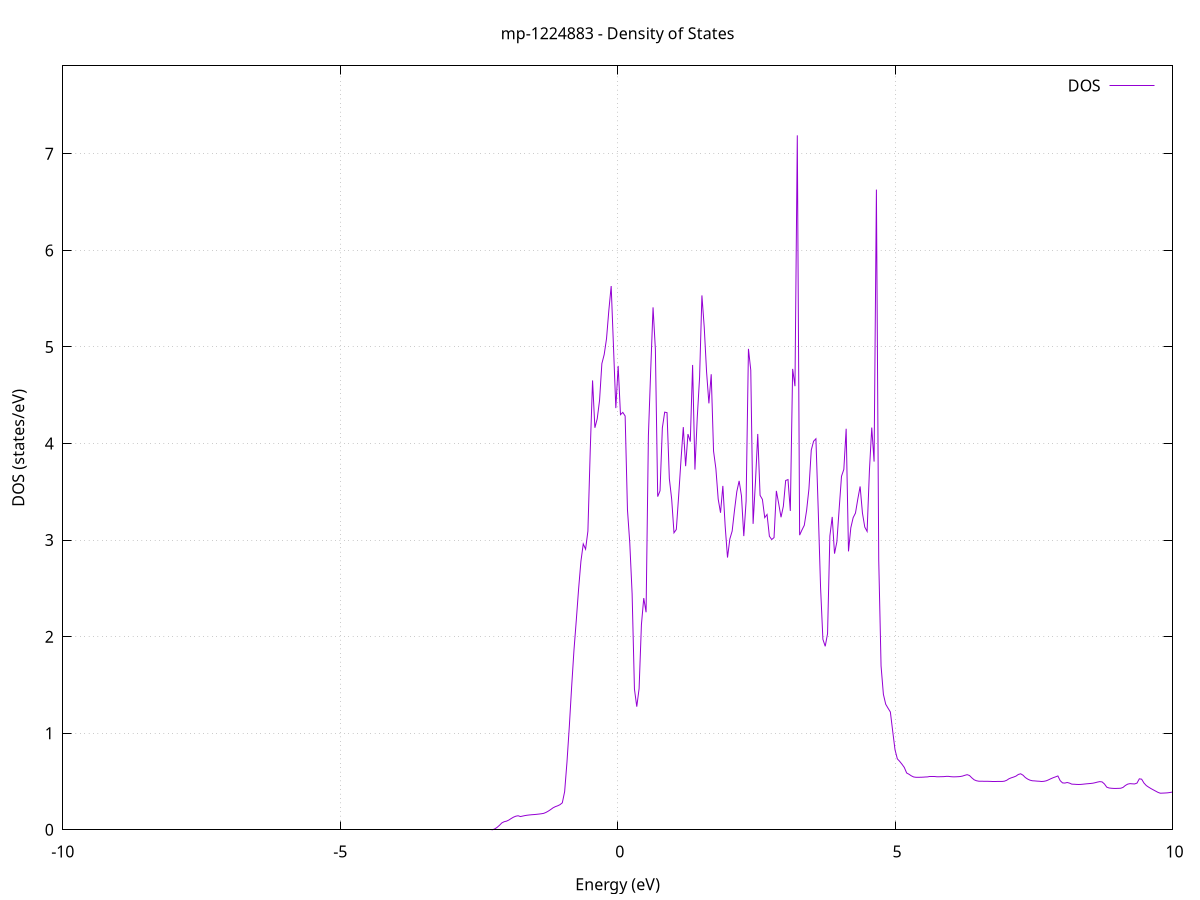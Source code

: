 set title 'mp-1224883 - Density of States'
set xlabel 'Energy (eV)'
set ylabel 'DOS (states/eV)'
set grid
set xrange [-10:10]
set yrange [0:7.911]
set xzeroaxis lt -1
set terminal png size 800,600
set output 'mp-1224883_dos_gnuplot.png'
plot '-' using 1:2 with lines title 'DOS'
-52.238200 0.000000
-52.196300 0.000000
-52.154400 0.000000
-52.112400 0.000000
-52.070500 0.000000
-52.028600 0.000000
-51.986600 0.000000
-51.944700 0.000000
-51.902800 0.000000
-51.860800 0.000000
-51.818900 0.000000
-51.777000 0.000000
-51.735000 0.000000
-51.693100 0.000000
-51.651200 0.000000
-51.609200 0.000000
-51.567300 0.000000
-51.525400 0.000000
-51.483500 0.000000
-51.441500 0.000000
-51.399600 0.000000
-51.357700 0.000000
-51.315700 0.000000
-51.273800 0.000000
-51.231900 0.000000
-51.189900 0.000000
-51.148000 0.000000
-51.106100 0.000000
-51.064100 0.000000
-51.022200 0.000000
-50.980300 0.000000
-50.938300 0.000000
-50.896400 0.000000
-50.854500 0.000000
-50.812500 0.000000
-50.770600 0.000000
-50.728700 0.000000
-50.686700 0.000000
-50.644800 0.000000
-50.602900 0.000000
-50.560900 0.000000
-50.519000 0.000000
-50.477100 0.000000
-50.435100 0.000000
-50.393200 0.000000
-50.351300 0.000000
-50.309400 0.000000
-50.267400 0.000000
-50.225500 0.000000
-50.183600 0.000000
-50.141600 0.000000
-50.099700 0.000000
-50.057800 0.000000
-50.015800 0.000000
-49.973900 0.000000
-49.932000 0.000000
-49.890000 0.000000
-49.848100 0.000000
-49.806200 0.000000
-49.764200 0.000000
-49.722300 0.000000
-49.680400 0.000000
-49.638400 0.000000
-49.596500 0.000000
-49.554600 0.000000
-49.512600 0.000000
-49.470700 0.000000
-49.428800 0.000000
-49.386800 0.000000
-49.344900 0.000000
-49.303000 0.000000
-49.261100 0.000000
-49.219100 0.000000
-49.177200 0.000000
-49.135300 0.000000
-49.093300 0.000000
-49.051400 0.000000
-49.009500 0.000000
-48.967500 0.000000
-48.925600 0.000000
-48.883700 0.000000
-48.841700 0.000000
-48.799800 0.000000
-48.757900 0.000000
-48.715900 0.000000
-48.674000 0.000000
-48.632100 0.000000
-48.590100 0.000000
-48.548200 0.000000
-48.506300 0.000000
-48.464300 0.000000
-48.422400 31.887800
-48.380500 0.000000
-48.338500 20.075100
-48.296600 12.508900
-48.254700 20.299600
-48.212700 0.000000
-48.170800 0.000000
-48.128900 0.000000
-48.087000 0.000000
-48.045000 0.000000
-48.003100 0.000000
-47.961200 0.000000
-47.919200 0.000000
-47.877300 0.000000
-47.835400 0.000000
-47.793400 0.000000
-47.751500 0.000000
-47.709600 0.000000
-47.667600 0.000000
-47.625700 0.000000
-47.583800 0.000000
-47.541800 0.000000
-47.499900 0.000000
-47.458000 0.000000
-47.416000 0.000000
-47.374100 0.000000
-47.332200 0.000000
-47.290200 0.000000
-47.248300 0.000000
-47.206400 0.000000
-47.164400 0.000000
-47.122500 0.000000
-47.080600 0.000000
-47.038600 0.000000
-46.996700 0.000000
-46.954800 0.000000
-46.912900 0.000000
-46.870900 0.000000
-46.829000 0.000000
-46.787100 0.000000
-46.745100 0.000000
-46.703200 0.000000
-46.661300 0.000000
-46.619300 0.000000
-46.577400 0.000000
-46.535500 0.000000
-46.493500 0.000000
-46.451600 0.000000
-46.409700 0.000000
-46.367700 0.000000
-46.325800 0.000000
-46.283900 0.000000
-46.241900 0.000000
-46.200000 0.000000
-46.158100 0.000000
-46.116100 0.000000
-46.074200 0.000000
-46.032300 0.000000
-45.990300 0.000000
-45.948400 0.000000
-45.906500 0.000000
-45.864600 0.000000
-45.822600 0.000000
-45.780700 0.000000
-45.738800 0.000000
-45.696800 0.000000
-45.654900 0.000000
-45.613000 0.000000
-45.571000 0.000000
-45.529100 0.000000
-45.487200 0.000000
-45.445200 0.000000
-45.403300 0.000000
-45.361400 0.000000
-45.319400 0.000000
-45.277500 0.000000
-45.235600 0.000000
-45.193600 0.000000
-45.151700 0.000000
-45.109800 0.000000
-45.067800 0.000000
-45.025900 0.000000
-44.984000 0.000000
-44.942000 0.000000
-44.900100 0.000000
-44.858200 0.000000
-44.816200 0.000000
-44.774300 0.000000
-44.732400 0.000000
-44.690500 0.000000
-44.648500 0.000000
-44.606600 0.000000
-44.564700 0.000000
-44.522700 0.000000
-44.480800 0.000000
-44.438900 0.000000
-44.396900 0.000000
-44.355000 0.000000
-44.313100 0.000000
-44.271100 0.000000
-44.229200 0.000000
-44.187300 0.000000
-44.145300 0.000000
-44.103400 0.000000
-44.061500 0.000000
-44.019500 0.000000
-43.977600 0.000000
-43.935700 0.000000
-43.893700 0.000000
-43.851800 0.000000
-43.809900 0.000000
-43.767900 0.000000
-43.726000 0.000000
-43.684100 0.000000
-43.642100 0.000000
-43.600200 0.000000
-43.558300 0.000000
-43.516400 0.000000
-43.474400 0.000000
-43.432500 0.000000
-43.390600 0.000000
-43.348600 0.000000
-43.306700 0.000000
-43.264800 0.000000
-43.222800 0.000000
-43.180900 0.000000
-43.139000 0.000000
-43.097000 0.000000
-43.055100 0.000000
-43.013200 0.000000
-42.971200 0.000000
-42.929300 0.000000
-42.887400 0.000000
-42.845400 0.000000
-42.803500 0.000000
-42.761600 0.000000
-42.719600 0.000000
-42.677700 0.000000
-42.635800 0.000000
-42.593800 0.000000
-42.551900 0.000000
-42.510000 0.000000
-42.468100 0.000000
-42.426100 0.000000
-42.384200 0.000000
-42.342300 0.000000
-42.300300 0.000000
-42.258400 0.000000
-42.216500 0.000000
-42.174500 0.000000
-42.132600 0.000000
-42.090700 0.000000
-42.048700 0.000000
-42.006800 0.000000
-41.964900 0.000000
-41.922900 0.000000
-41.881000 0.000000
-41.839100 0.000000
-41.797100 0.000000
-41.755200 0.000000
-41.713300 0.000000
-41.671300 0.000000
-41.629400 0.000000
-41.587500 0.000000
-41.545500 0.000000
-41.503600 0.000000
-41.461700 0.000000
-41.419700 0.000000
-41.377800 0.000000
-41.335900 0.000000
-41.294000 0.000000
-41.252000 0.000000
-41.210100 0.000000
-41.168200 0.000000
-41.126200 0.000000
-41.084300 0.000000
-41.042400 0.000000
-41.000400 0.000000
-40.958500 0.000000
-40.916600 0.000000
-40.874600 0.000000
-40.832700 0.000000
-40.790800 0.000000
-40.748800 0.000000
-40.706900 0.000000
-40.665000 0.000000
-40.623000 0.000000
-40.581100 0.000000
-40.539200 0.000000
-40.497200 0.000000
-40.455300 0.000000
-40.413400 0.000000
-40.371400 0.000000
-40.329500 0.000000
-40.287600 0.000000
-40.245600 0.000000
-40.203700 0.000000
-40.161800 0.000000
-40.119900 0.000000
-40.077900 0.000000
-40.036000 0.000000
-39.994100 0.000000
-39.952100 0.000000
-39.910200 0.000000
-39.868300 0.000000
-39.826300 0.000000
-39.784400 0.000000
-39.742500 0.000000
-39.700500 0.000000
-39.658600 0.000000
-39.616700 0.000000
-39.574700 0.000000
-39.532800 0.000000
-39.490900 0.000000
-39.448900 0.000000
-39.407000 0.000000
-39.365100 0.000000
-39.323100 0.000000
-39.281200 0.000000
-39.239300 0.000000
-39.197300 0.000000
-39.155400 0.000000
-39.113500 0.000000
-39.071600 0.000000
-39.029600 0.000000
-38.987700 0.000000
-38.945800 0.000000
-38.903800 0.000000
-38.861900 0.000000
-38.820000 0.000000
-38.778000 0.000000
-38.736100 0.000000
-38.694200 0.000000
-38.652200 0.000000
-38.610300 0.000000
-38.568400 0.000000
-38.526400 0.000000
-38.484500 0.000000
-38.442600 0.000000
-38.400600 0.000000
-38.358700 0.000000
-38.316800 0.000000
-38.274800 0.000000
-38.232900 0.000000
-38.191000 0.000000
-38.149000 0.000000
-38.107100 0.000000
-38.065200 0.000000
-38.023200 0.000000
-37.981300 0.000000
-37.939400 0.000000
-37.897500 0.000000
-37.855500 0.000000
-37.813600 0.000000
-37.771700 0.000000
-37.729700 0.000000
-37.687800 0.000000
-37.645900 0.000000
-37.603900 0.000000
-37.562000 0.000000
-37.520100 0.000000
-37.478100 0.000000
-37.436200 0.000000
-37.394300 0.000000
-37.352300 0.000000
-37.310400 0.000000
-37.268500 0.000000
-37.226500 0.000000
-37.184600 0.000000
-37.142700 0.000000
-37.100700 0.000000
-37.058800 0.000000
-37.016900 0.000000
-36.974900 0.000000
-36.933000 0.000000
-36.891100 0.000000
-36.849100 0.000000
-36.807200 0.000000
-36.765300 0.000000
-36.723400 0.000000
-36.681400 0.000000
-36.639500 0.000000
-36.597600 0.000000
-36.555600 0.000000
-36.513700 0.000000
-36.471800 0.000000
-36.429800 0.000000
-36.387900 0.000000
-36.346000 0.000000
-36.304000 0.000000
-36.262100 0.000000
-36.220200 0.000000
-36.178200 0.000000
-36.136300 0.000000
-36.094400 0.000000
-36.052400 0.000000
-36.010500 0.000000
-35.968600 0.000000
-35.926600 0.000000
-35.884700 0.000000
-35.842800 0.000000
-35.800800 0.000000
-35.758900 0.000000
-35.717000 0.000000
-35.675100 0.000000
-35.633100 0.000000
-35.591200 0.000000
-35.549300 0.000000
-35.507300 0.000000
-35.465400 0.000000
-35.423500 0.000000
-35.381500 0.000000
-35.339600 0.000000
-35.297700 0.000000
-35.255700 0.000000
-35.213800 0.000000
-35.171900 0.000000
-35.129900 0.000000
-35.088000 0.000000
-35.046100 0.000000
-35.004100 0.000000
-34.962200 0.000000
-34.920300 0.000000
-34.878300 0.000000
-34.836400 0.000000
-34.794500 0.000000
-34.752500 0.000000
-34.710600 0.000000
-34.668700 0.000000
-34.626700 0.000000
-34.584800 0.000000
-34.542900 0.000000
-34.501000 0.000000
-34.459000 0.000000
-34.417100 0.000000
-34.375200 0.000000
-34.333200 0.000000
-34.291300 0.000000
-34.249400 0.000000
-34.207400 0.000000
-34.165500 0.000000
-34.123600 0.000000
-34.081600 0.000000
-34.039700 0.000000
-33.997800 0.000000
-33.955800 0.000000
-33.913900 0.000000
-33.872000 0.000000
-33.830000 0.000000
-33.788100 0.000000
-33.746200 0.000000
-33.704200 0.000000
-33.662300 0.000000
-33.620400 0.000000
-33.578400 0.000000
-33.536500 0.000000
-33.494600 0.000000
-33.452600 0.000000
-33.410700 0.000000
-33.368800 0.000000
-33.326900 0.000000
-33.284900 0.000000
-33.243000 0.000000
-33.201100 0.000000
-33.159100 0.000000
-33.117200 0.000000
-33.075300 0.000000
-33.033300 0.000000
-32.991400 0.000000
-32.949500 0.000000
-32.907500 0.000000
-32.865600 0.000000
-32.823700 0.000000
-32.781700 0.000000
-32.739800 0.000000
-32.697900 0.000000
-32.655900 0.000000
-32.614000 0.000000
-32.572100 0.000000
-32.530100 0.000000
-32.488200 0.000000
-32.446300 0.000000
-32.404300 0.000000
-32.362400 0.000000
-32.320500 0.000000
-32.278600 0.000000
-32.236600 0.000000
-32.194700 0.000000
-32.152800 0.000000
-32.110800 0.000000
-32.068900 0.000000
-32.027000 0.000000
-31.985000 0.000000
-31.943100 0.000000
-31.901200 0.000000
-31.859200 0.000000
-31.817300 0.000000
-31.775400 0.000000
-31.733400 0.000000
-31.691500 0.000000
-31.649600 0.000000
-31.607600 0.000000
-31.565700 0.000000
-31.523800 0.000000
-31.481800 0.000000
-31.439900 0.000000
-31.398000 0.000000
-31.356000 0.000000
-31.314100 0.000000
-31.272200 0.000000
-31.230200 0.000000
-31.188300 0.000000
-31.146400 0.000000
-31.104500 0.000000
-31.062500 0.000000
-31.020600 0.000000
-30.978700 0.000000
-30.936700 0.000000
-30.894800 0.000000
-30.852900 0.000000
-30.810900 0.000000
-30.769000 0.000000
-30.727100 0.000000
-30.685100 0.000000
-30.643200 0.000000
-30.601300 0.000000
-30.559300 0.000000
-30.517400 0.000000
-30.475500 0.000000
-30.433500 0.000000
-30.391600 0.000000
-30.349700 0.000000
-30.307700 0.000000
-30.265800 0.000000
-30.223900 0.000000
-30.181900 0.000000
-30.140000 0.000000
-30.098100 0.000000
-30.056100 0.000000
-30.014200 0.000000
-29.972300 0.000000
-29.930400 0.000000
-29.888400 0.000000
-29.846500 0.000000
-29.804600 0.000000
-29.762600 0.000000
-29.720700 0.000000
-29.678800 0.000000
-29.636800 0.000000
-29.594900 0.000000
-29.553000 0.000000
-29.511000 0.000000
-29.469100 0.000000
-29.427200 0.000000
-29.385200 0.000000
-29.343300 0.000000
-29.301400 0.000000
-29.259400 0.000000
-29.217500 0.000000
-29.175600 0.000000
-29.133600 0.000000
-29.091700 0.000000
-29.049800 0.000000
-29.007800 0.000000
-28.965900 0.000000
-28.924000 0.000000
-28.882100 0.000000
-28.840100 0.000000
-28.798200 0.000000
-28.756300 0.000000
-28.714300 0.000000
-28.672400 0.000000
-28.630500 0.000000
-28.588500 0.000000
-28.546600 0.000000
-28.504700 0.000000
-28.462700 0.000000
-28.420800 0.000000
-28.378900 0.000000
-28.336900 0.000000
-28.295000 0.000000
-28.253100 0.000000
-28.211100 0.000000
-28.169200 0.000000
-28.127300 0.000000
-28.085300 0.000000
-28.043400 0.000000
-28.001500 0.000000
-27.959500 0.000000
-27.917600 0.000000
-27.875700 0.000000
-27.833700 0.000000
-27.791800 0.000000
-27.749900 0.000000
-27.708000 0.000000
-27.666000 0.000000
-27.624100 0.000000
-27.582200 0.000000
-27.540200 0.000000
-27.498300 0.000000
-27.456400 0.000000
-27.414400 0.000000
-27.372500 0.000000
-27.330600 0.000000
-27.288600 0.000000
-27.246700 0.000000
-27.204800 0.000000
-27.162800 0.000000
-27.120900 0.000000
-27.079000 0.000000
-27.037000 0.000000
-26.995100 0.000000
-26.953200 0.000000
-26.911200 0.000000
-26.869300 0.000000
-26.827400 0.000000
-26.785400 0.000000
-26.743500 0.000000
-26.701600 0.000000
-26.659600 0.000000
-26.617700 0.000000
-26.575800 0.000000
-26.533900 0.000000
-26.491900 0.000000
-26.450000 0.000000
-26.408100 0.000000
-26.366100 0.000000
-26.324200 0.000000
-26.282300 0.000000
-26.240300 0.000000
-26.198400 0.000000
-26.156500 0.000000
-26.114500 0.000000
-26.072600 0.000000
-26.030700 0.000000
-25.988700 0.000000
-25.946800 0.000000
-25.904900 0.000000
-25.862900 0.000000
-25.821000 0.000000
-25.779100 0.000000
-25.737100 0.000000
-25.695200 0.000000
-25.653300 0.000000
-25.611300 0.000000
-25.569400 0.000000
-25.527500 0.000000
-25.485600 0.000000
-25.443600 0.000000
-25.401700 0.000000
-25.359800 0.000000
-25.317800 0.000000
-25.275900 0.000000
-25.234000 0.000000
-25.192000 0.000000
-25.150100 0.000000
-25.108200 0.000000
-25.066200 0.000000
-25.024300 0.000000
-24.982400 0.000000
-24.940400 0.000000
-24.898500 0.000000
-24.856600 0.000000
-24.814600 0.000000
-24.772700 0.000000
-24.730800 0.000000
-24.688800 0.000000
-24.646900 0.000000
-24.605000 0.000000
-24.563000 0.000000
-24.521100 0.000000
-24.479200 0.000000
-24.437200 0.000000
-24.395300 0.000000
-24.353400 0.000000
-24.311500 0.000000
-24.269500 0.000000
-24.227600 0.000000
-24.185700 0.000000
-24.143700 0.000000
-24.101800 0.000000
-24.059900 0.000000
-24.017900 0.000000
-23.976000 0.000000
-23.934100 0.000000
-23.892100 0.000000
-23.850200 0.000000
-23.808300 0.000000
-23.766300 0.000000
-23.724400 0.000000
-23.682500 0.000000
-23.640500 0.000000
-23.598600 0.000000
-23.556700 0.000000
-23.514700 0.000000
-23.472800 0.000000
-23.430900 0.000000
-23.388900 0.000000
-23.347000 0.000000
-23.305100 0.000000
-23.263100 0.000000
-23.221200 0.000000
-23.179300 0.000000
-23.137400 0.000000
-23.095400 0.000000
-23.053500 0.000000
-23.011600 0.000000
-22.969600 0.000000
-22.927700 0.000000
-22.885800 0.000000
-22.843800 0.000000
-22.801900 0.000000
-22.760000 0.000000
-22.718000 0.000000
-22.676100 0.000000
-22.634200 0.000000
-22.592200 0.000000
-22.550300 0.000000
-22.508400 0.000000
-22.466400 0.000000
-22.424500 0.000000
-22.382600 0.000000
-22.340600 0.000000
-22.298700 0.000000
-22.256800 0.000000
-22.214800 0.000000
-22.172900 0.000000
-22.131000 0.000000
-22.089100 0.000000
-22.047100 0.000000
-22.005200 0.000000
-21.963300 0.000000
-21.921300 0.000000
-21.879400 0.000000
-21.837500 0.000000
-21.795500 0.000000
-21.753600 0.000000
-21.711700 0.000000
-21.669700 0.000000
-21.627800 0.000000
-21.585900 0.000000
-21.543900 0.000000
-21.502000 0.000000
-21.460100 0.000000
-21.418100 0.000000
-21.376200 0.000000
-21.334300 0.000000
-21.292300 0.000000
-21.250400 0.000000
-21.208500 0.000000
-21.166500 0.000000
-21.124600 0.000000
-21.082700 0.000000
-21.040700 0.000000
-20.998800 0.000000
-20.956900 0.000000
-20.915000 0.000000
-20.873000 0.000000
-20.831100 0.000000
-20.789200 0.000000
-20.747200 0.000000
-20.705300 0.000000
-20.663400 0.000000
-20.621400 0.000000
-20.579500 0.000000
-20.537600 0.000000
-20.495600 0.000000
-20.453700 0.000000
-20.411800 0.000000
-20.369800 0.000000
-20.327900 0.000000
-20.286000 0.000000
-20.244000 0.000000
-20.202100 0.000000
-20.160200 0.000000
-20.118200 0.000000
-20.076300 0.000000
-20.034400 0.000000
-19.992400 0.000000
-19.950500 0.000000
-19.908600 0.000000
-19.866600 0.000000
-19.824700 0.000000
-19.782800 0.000000
-19.740900 0.000000
-19.698900 0.000000
-19.657000 0.000000
-19.615100 0.000000
-19.573100 0.000000
-19.531200 0.000000
-19.489300 0.000000
-19.447300 0.000000
-19.405400 0.000000
-19.363500 0.000000
-19.321500 0.000000
-19.279600 0.000000
-19.237700 0.000000
-19.195700 0.000000
-19.153800 0.000000
-19.111900 0.000000
-19.069900 0.000000
-19.028000 0.000000
-18.986100 0.000000
-18.944100 0.000000
-18.902200 0.000000
-18.860300 0.000000
-18.818300 0.000000
-18.776400 0.000000
-18.734500 0.000000
-18.692600 0.000000
-18.650600 0.000000
-18.608700 0.000000
-18.566800 0.000000
-18.524800 0.000000
-18.482900 0.000000
-18.441000 0.000000
-18.399000 0.000000
-18.357100 0.000000
-18.315200 0.000000
-18.273200 0.000000
-18.231300 0.000000
-18.189400 0.000000
-18.147400 0.000000
-18.105500 0.000000
-18.063600 0.000000
-18.021600 0.000000
-17.979700 0.000000
-17.937800 0.000000
-17.895800 0.000000
-17.853900 0.000000
-17.812000 0.000000
-17.770000 0.000000
-17.728100 0.000000
-17.686200 0.000000
-17.644200 0.000000
-17.602300 0.000000
-17.560400 0.000000
-17.518500 0.000000
-17.476500 0.000000
-17.434600 0.000000
-17.392700 0.000000
-17.350700 0.000000
-17.308800 0.000000
-17.266900 0.000000
-17.224900 0.000000
-17.183000 0.000000
-17.141100 0.000000
-17.099100 0.000000
-17.057200 0.000000
-17.015300 0.000000
-16.973300 0.000000
-16.931400 0.000000
-16.889500 0.000000
-16.847500 0.000000
-16.805600 0.000000
-16.763700 0.000000
-16.721700 0.000000
-16.679800 0.000000
-16.637900 0.000000
-16.595900 0.000000
-16.554000 0.000000
-16.512100 0.000000
-16.470200 0.000000
-16.428200 0.000000
-16.386300 0.000000
-16.344400 0.000000
-16.302400 0.000000
-16.260500 0.000000
-16.218600 0.000000
-16.176600 0.000000
-16.134700 0.000000
-16.092800 0.000000
-16.050800 0.000000
-16.008900 0.000000
-15.967000 0.000000
-15.925000 0.000000
-15.883100 0.000000
-15.841200 0.000000
-15.799200 0.000000
-15.757300 0.000000
-15.715400 0.000000
-15.673400 0.000000
-15.631500 0.000000
-15.589600 0.000000
-15.547600 0.000000
-15.505700 0.000000
-15.463800 0.000000
-15.421800 0.000000
-15.379900 0.000000
-15.338000 0.000000
-15.296100 0.000000
-15.254100 0.000000
-15.212200 0.000000
-15.170300 0.000000
-15.128300 0.000000
-15.086400 0.000000
-15.044500 0.000000
-15.002500 0.000000
-14.960600 0.000000
-14.918700 0.000000
-14.876700 0.000000
-14.834800 0.000000
-14.792900 0.000000
-14.750900 0.000000
-14.709000 0.000000
-14.667100 0.000000
-14.625100 0.000000
-14.583200 0.000000
-14.541300 0.000000
-14.499300 0.000000
-14.457400 0.000000
-14.415500 0.000000
-14.373500 0.000000
-14.331600 0.000000
-14.289700 0.000000
-14.247700 0.000000
-14.205800 0.000000
-14.163900 0.000000
-14.122000 0.000000
-14.080000 0.000000
-14.038100 0.000000
-13.996200 0.000000
-13.954200 0.000000
-13.912300 0.000000
-13.870400 0.000000
-13.828400 0.000000
-13.786500 0.000000
-13.744600 0.000000
-13.702600 0.000000
-13.660700 0.000000
-13.618800 0.000000
-13.576800 0.000000
-13.534900 0.000000
-13.493000 0.000000
-13.451000 0.000000
-13.409100 0.000000
-13.367200 0.000000
-13.325200 0.000000
-13.283300 0.000000
-13.241400 0.000000
-13.199400 0.000000
-13.157500 0.000000
-13.115600 0.000000
-13.073700 0.000000
-13.031700 0.000000
-12.989800 0.000000
-12.947900 0.000000
-12.905900 0.000000
-12.864000 0.000000
-12.822100 0.000000
-12.780100 0.000000
-12.738200 0.000000
-12.696300 0.000000
-12.654300 0.000000
-12.612400 0.000000
-12.570500 0.000000
-12.528500 0.000000
-12.486600 0.000000
-12.444700 0.000000
-12.402700 0.000000
-12.360800 0.000000
-12.318900 0.000000
-12.276900 0.000000
-12.235000 0.000000
-12.193100 0.000000
-12.151100 0.000000
-12.109200 0.000000
-12.067300 0.000000
-12.025300 0.000000
-11.983400 0.000000
-11.941500 0.000000
-11.899600 0.000000
-11.857600 0.000000
-11.815700 0.000000
-11.773800 0.000000
-11.731800 0.000000
-11.689900 0.000000
-11.648000 0.000000
-11.606000 0.000000
-11.564100 0.000000
-11.522200 0.000000
-11.480200 0.000000
-11.438300 0.000000
-11.396400 0.000000
-11.354400 0.000000
-11.312500 0.000000
-11.270600 0.000000
-11.228600 0.000000
-11.186700 0.000000
-11.144800 0.000000
-11.102800 0.000000
-11.060900 0.000000
-11.019000 0.000000
-10.977000 0.000000
-10.935100 0.000000
-10.893200 0.000000
-10.851200 0.000000
-10.809300 0.000000
-10.767400 0.000000
-10.725500 0.000000
-10.683500 0.000000
-10.641600 0.000000
-10.599700 0.000000
-10.557700 0.000000
-10.515800 0.000000
-10.473900 0.000000
-10.431900 0.000000
-10.390000 0.000000
-10.348100 0.000000
-10.306100 0.000000
-10.264200 0.000000
-10.222300 0.000000
-10.180300 0.000000
-10.138400 0.000000
-10.096500 0.000000
-10.054500 0.000000
-10.012600 0.000000
-9.970700 0.000000
-9.928700 0.000000
-9.886800 0.000000
-9.844900 0.000000
-9.802900 0.000000
-9.761000 0.000000
-9.719100 0.000000
-9.677200 0.000000
-9.635200 0.000000
-9.593300 0.000000
-9.551400 0.000000
-9.509400 0.000000
-9.467500 0.000000
-9.425600 0.000000
-9.383600 0.000000
-9.341700 0.000000
-9.299800 0.000000
-9.257800 0.000000
-9.215900 0.000000
-9.174000 0.000000
-9.132000 0.000000
-9.090100 0.000000
-9.048200 0.000000
-9.006200 0.000000
-8.964300 0.000000
-8.922400 0.000000
-8.880400 0.000000
-8.838500 0.000000
-8.796600 0.000000
-8.754600 0.000000
-8.712700 0.000000
-8.670800 0.000000
-8.628800 0.000000
-8.586900 0.000000
-8.545000 0.000000
-8.503100 0.000000
-8.461100 0.000000
-8.419200 0.000000
-8.377300 0.000000
-8.335300 0.000000
-8.293400 0.000000
-8.251500 0.000000
-8.209500 0.000000
-8.167600 0.000000
-8.125700 0.000000
-8.083700 0.000000
-8.041800 0.000000
-7.999900 0.000000
-7.957900 0.000000
-7.916000 0.000000
-7.874100 0.000000
-7.832100 0.000000
-7.790200 0.000000
-7.748300 0.000000
-7.706300 0.000000
-7.664400 0.000000
-7.622500 0.000000
-7.580500 0.000000
-7.538600 0.000000
-7.496700 0.000000
-7.454700 0.000000
-7.412800 0.000000
-7.370900 0.000000
-7.329000 0.000000
-7.287000 0.000000
-7.245100 0.000000
-7.203200 0.000000
-7.161200 0.000000
-7.119300 0.000000
-7.077400 0.000000
-7.035400 0.000000
-6.993500 0.000000
-6.951600 0.000000
-6.909600 0.000000
-6.867700 0.000000
-6.825800 0.000000
-6.783800 0.000000
-6.741900 0.000000
-6.700000 0.000000
-6.658000 0.000000
-6.616100 0.000000
-6.574200 0.000000
-6.532200 0.000000
-6.490300 0.000000
-6.448400 0.000000
-6.406400 0.000000
-6.364500 0.000000
-6.322600 0.000000
-6.280700 0.000000
-6.238700 0.000000
-6.196800 0.000000
-6.154900 0.000000
-6.112900 0.000000
-6.071000 0.000000
-6.029100 0.000000
-5.987100 0.000000
-5.945200 0.000000
-5.903300 0.000000
-5.861300 0.000000
-5.819400 0.000000
-5.777500 0.000000
-5.735500 0.000000
-5.693600 0.000000
-5.651700 0.000000
-5.609700 0.000000
-5.567800 0.000000
-5.525900 0.000000
-5.483900 0.000000
-5.442000 0.000000
-5.400100 0.000000
-5.358100 0.000000
-5.316200 0.000000
-5.274300 0.000000
-5.232300 0.000000
-5.190400 0.000000
-5.148500 0.000000
-5.106600 0.000000
-5.064600 0.000000
-5.022700 0.000000
-4.980800 0.000000
-4.938800 0.000000
-4.896900 0.000000
-4.855000 0.000000
-4.813000 0.000000
-4.771100 0.000000
-4.729200 0.000000
-4.687200 0.000000
-4.645300 0.000000
-4.603400 0.000000
-4.561400 0.000000
-4.519500 0.000000
-4.477600 0.000000
-4.435600 0.000000
-4.393700 0.000000
-4.351800 0.000000
-4.309800 0.000000
-4.267900 0.000000
-4.226000 0.000000
-4.184000 0.000000
-4.142100 0.000000
-4.100200 0.000000
-4.058200 0.000000
-4.016300 0.000000
-3.974400 0.000000
-3.932500 0.000000
-3.890500 0.000000
-3.848600 0.000000
-3.806700 0.000000
-3.764700 0.000000
-3.722800 0.000000
-3.680900 0.000000
-3.638900 0.000000
-3.597000 0.000000
-3.555100 0.000000
-3.513100 0.000000
-3.471200 0.000000
-3.429300 0.000000
-3.387300 0.000000
-3.345400 0.000000
-3.303500 0.000000
-3.261500 0.000000
-3.219600 0.000000
-3.177700 0.000000
-3.135700 0.000000
-3.093800 0.000000
-3.051900 0.000000
-3.009900 0.000000
-2.968000 0.000000
-2.926100 0.000000
-2.884200 0.000000
-2.842200 0.000000
-2.800300 0.000000
-2.758400 0.000000
-2.716400 0.000000
-2.674500 0.000000
-2.632600 0.000000
-2.590600 0.000000
-2.548700 0.000000
-2.506800 0.000000
-2.464800 0.000000
-2.422900 0.000000
-2.381000 0.000000
-2.339000 0.000000
-2.297100 0.000000
-2.255200 0.000200
-2.213200 0.009600
-2.171300 0.025600
-2.129400 0.046400
-2.087400 0.071100
-2.045500 0.083400
-2.003600 0.089200
-1.961600 0.100500
-1.919700 0.116300
-1.877800 0.130400
-1.835800 0.140600
-1.793900 0.145200
-1.752000 0.136800
-1.710100 0.142100
-1.668100 0.147300
-1.626200 0.151000
-1.584300 0.153800
-1.542300 0.156100
-1.500400 0.157800
-1.458500 0.160200
-1.416500 0.162900
-1.374600 0.165900
-1.332700 0.170100
-1.290700 0.180100
-1.248800 0.193600
-1.206900 0.209500
-1.164900 0.227100
-1.123000 0.239500
-1.081100 0.248200
-1.039100 0.259900
-0.997200 0.279400
-0.955300 0.394800
-0.913300 0.700400
-0.871400 1.065900
-0.829500 1.476100
-0.787500 1.856800
-0.745600 2.167500
-0.703700 2.494200
-0.661700 2.781500
-0.619800 2.960300
-0.577900 2.905600
-0.536000 3.093000
-0.494000 3.926500
-0.452100 4.653300
-0.410200 4.163200
-0.368200 4.256400
-0.326300 4.445900
-0.284400 4.827400
-0.242400 4.922100
-0.200500 5.085800
-0.158600 5.379600
-0.116600 5.631000
-0.074700 4.999000
-0.032800 4.367000
0.009200 4.804100
0.051100 4.299100
0.093000 4.322300
0.135000 4.285100
0.176900 3.314700
0.218800 2.967600
0.260800 2.444500
0.302700 1.457400
0.344600 1.275200
0.386600 1.461900
0.428500 2.124400
0.470400 2.399300
0.512300 2.252600
0.554300 4.081600
0.596200 4.765500
0.638100 5.410300
0.680100 4.974700
0.722000 3.450100
0.763900 3.510700
0.805900 4.162900
0.847800 4.325000
0.889700 4.319900
0.931700 3.635900
0.973600 3.424900
1.015500 3.075600
1.057500 3.110100
1.099400 3.457100
1.141300 3.825500
1.183300 4.170200
1.225200 3.765500
1.267100 4.097900
1.309100 4.020000
1.351000 4.813700
1.392900 3.730000
1.434900 4.269600
1.476800 4.686200
1.518700 5.534100
1.560700 5.203500
1.602600 4.742400
1.644500 4.415800
1.686400 4.717400
1.728400 3.921900
1.770300 3.740500
1.812200 3.424300
1.854200 3.283000
1.896100 3.561300
1.938000 3.143700
1.980000 2.819100
2.021900 3.011200
2.063800 3.093300
2.105800 3.307500
2.147700 3.502100
2.189600 3.613300
2.231600 3.457900
2.273500 3.041400
2.315400 3.404500
2.357400 4.980400
2.399300 4.759900
2.441200 3.168400
2.483200 3.597200
2.525100 4.098900
2.567000 3.463200
2.609000 3.421400
2.650900 3.232600
2.692800 3.265000
2.734800 3.039800
2.776700 3.005800
2.818600 3.025700
2.860500 3.509500
2.902500 3.378100
2.944400 3.236700
2.986300 3.350200
3.028300 3.617200
3.070200 3.626900
3.112100 3.302300
3.154100 4.773000
3.196000 4.593800
3.237900 7.191500
3.279900 3.051300
3.321800 3.104700
3.363700 3.153200
3.405700 3.307800
3.447600 3.530000
3.489500 3.932200
3.531500 4.023800
3.573400 4.049600
3.615300 3.309100
3.657300 2.508400
3.699200 1.972400
3.741100 1.900000
3.783100 2.031000
3.825000 3.042700
3.866900 3.239800
3.908800 2.859700
3.950800 2.981600
3.992700 3.326000
4.034600 3.661100
4.076600 3.732500
4.118500 4.153300
4.160400 2.883100
4.202400 3.127400
4.244300 3.232100
4.286200 3.279800
4.328200 3.424700
4.370100 3.555600
4.412000 3.279900
4.454000 3.134600
4.495900 3.089900
4.537800 3.721100
4.579800 4.165300
4.621700 3.813200
4.663600 6.629800
4.705600 2.792400
4.747500 1.695900
4.789400 1.403100
4.831400 1.299900
4.873300 1.259100
4.915200 1.219700
4.957200 1.020800
4.999100 0.828200
5.041000 0.734400
5.082900 0.708500
5.124900 0.678500
5.166800 0.645000
5.208700 0.588200
5.250700 0.575000
5.292600 0.558700
5.334500 0.547000
5.376500 0.543500
5.418400 0.543400
5.460300 0.544000
5.502300 0.544800
5.544200 0.546600
5.586100 0.547700
5.628100 0.548300
5.670000 0.548300
5.711900 0.548300
5.753900 0.548900
5.795800 0.549200
5.837700 0.549700
5.879700 0.550600
5.921600 0.552900
5.963500 0.553000
6.005500 0.549800
6.047400 0.548200
6.089300 0.548600
6.131300 0.549600
6.173200 0.551500
6.215100 0.556000
6.257000 0.564200
6.299000 0.570600
6.340900 0.562200
6.382800 0.538000
6.424800 0.517700
6.466700 0.507700
6.508600 0.503000
6.550600 0.502600
6.592500 0.502300
6.634400 0.502000
6.676400 0.501800
6.718300 0.501100
6.760200 0.500000
6.802200 0.500000
6.844100 0.500500
6.886000 0.500300
6.928000 0.500500
6.969900 0.503200
7.011800 0.512700
7.053800 0.528600
7.095700 0.538400
7.137600 0.546200
7.179600 0.555900
7.221500 0.573000
7.263400 0.579900
7.305300 0.565500
7.347300 0.541100
7.389200 0.525100
7.431100 0.513800
7.473100 0.507600
7.515000 0.506200
7.556900 0.503900
7.598900 0.502500
7.640800 0.500000
7.682700 0.502000
7.724700 0.507200
7.766600 0.517400
7.808500 0.529000
7.850500 0.539300
7.892400 0.548100
7.934300 0.557400
7.976300 0.508500
8.018200 0.485500
8.060100 0.483700
8.102100 0.489700
8.144000 0.483100
8.185900 0.472500
8.227900 0.471600
8.269800 0.469800
8.311700 0.469100
8.353700 0.470000
8.395600 0.472600
8.437500 0.475200
8.479400 0.477400
8.521400 0.479500
8.563300 0.482300
8.605200 0.487400
8.647200 0.493900
8.689100 0.498600
8.731000 0.495800
8.773000 0.474800
8.814900 0.441400
8.856800 0.432800
8.898800 0.430000
8.940700 0.428400
8.982600 0.428300
9.024600 0.429000
9.066500 0.430100
9.108400 0.438700
9.150400 0.458900
9.192300 0.472700
9.234200 0.477800
9.276200 0.475800
9.318100 0.474600
9.360000 0.483300
9.402000 0.527700
9.443900 0.523900
9.485800 0.484100
9.527800 0.457900
9.569700 0.441600
9.611600 0.426800
9.653500 0.413600
9.695500 0.400600
9.737400 0.387700
9.779300 0.378700
9.821300 0.379600
9.863200 0.380900
9.905100 0.382300
9.947100 0.385300
9.989000 0.389800
10.030900 0.392100
10.072900 0.393500
10.114800 0.399900
10.156700 0.415700
10.198700 0.460100
10.240600 0.424900
10.282500 0.357900
10.324500 0.337300
10.366400 0.308900
10.408300 0.274700
10.450300 0.253700
10.492200 0.249600
10.534100 0.249100
10.576100 0.248800
10.618000 0.248700
10.659900 0.249000
10.701800 0.251300
10.743800 0.257300
10.785700 0.272900
10.827600 0.304800
10.869600 0.365300
10.911500 0.349200
10.953400 0.334900
10.995400 0.324500
11.037300 0.316200
11.079200 0.306400
11.121200 0.294000
11.163100 0.285300
11.205000 0.276000
11.247000 0.263600
11.288900 0.250900
11.330800 0.236700
11.372800 0.219800
11.414700 0.200600
11.456600 0.190800
11.498600 0.310300
11.540500 0.488400
11.582400 0.632800
11.624400 0.568400
11.666300 0.586400
11.708200 0.634200
11.750200 0.508400
11.792100 0.487200
11.834000 0.492000
11.875900 0.684600
11.917900 0.888800
11.959800 0.800800
12.001700 0.744000
12.043700 0.822700
12.085600 0.664600
12.127500 0.496200
12.169500 0.476900
12.211400 0.468200
12.253300 0.508400
12.295300 0.617100
12.337200 0.629100
12.379100 0.652600
12.421100 0.663700
12.463000 0.663400
12.504900 0.673000
12.546900 0.606500
12.588800 0.579700
12.630700 0.577900
12.672700 0.589600
12.714600 0.614300
12.756500 0.640900
12.798500 0.649900
12.840400 0.660000
12.882300 0.668800
12.924300 0.664500
12.966200 0.655500
13.008100 0.637000
13.050000 0.626100
13.092000 0.617200
13.133900 0.613000
13.175800 0.611100
13.217800 0.606200
13.259700 0.600700
13.301600 0.599300
13.343600 0.602100
13.385500 0.600700
13.427400 0.595800
13.469400 0.588400
13.511300 0.574800
13.553200 0.557900
13.595200 0.542000
13.637100 0.529300
13.679000 0.525200
13.721000 0.538700
13.762900 0.532400
13.804800 0.517500
13.846800 0.504800
13.888700 0.503300
13.930600 0.502100
13.972600 0.496800
14.014500 0.496800
14.056400 0.489300
14.098300 0.480600
14.140300 0.472500
14.182200 0.464800
14.224100 0.460400
14.266100 0.458700
14.308000 0.458400
14.349900 0.461900
14.391900 0.470300
14.433800 0.506900
14.475700 0.531800
14.517700 0.547400
14.559600 0.560400
14.601500 0.578900
14.643500 0.607800
14.685400 0.643200
14.727300 0.666400
14.769300 0.683900
14.811200 0.692000
14.853100 0.688000
14.895100 0.689100
14.937000 0.695100
14.978900 0.720000
15.020900 0.749700
15.062800 0.740000
15.104700 0.753900
15.146700 0.723200
15.188600 0.729800
15.230500 0.728800
15.272400 0.745400
15.314400 0.769200
15.356300 0.802700
15.398200 0.861900
15.440200 0.888600
15.482100 0.874700
15.524000 0.884600
15.566000 0.918200
15.607900 0.923100
15.649800 0.936500
15.691800 0.953400
15.733700 0.981000
15.775600 0.996500
15.817600 1.016100
15.859500 1.030500
15.901400 1.041500
15.943400 1.028300
15.985300 0.988900
16.027200 0.947400
16.069200 0.908000
16.111100 0.869300
16.153000 0.830900
16.195000 0.793500
16.236900 0.766200
16.278800 0.747700
16.320800 0.736500
16.362700 0.738400
16.404600 0.767900
16.446500 0.801300
16.488500 0.838700
16.530400 0.898700
16.572300 0.947500
16.614300 0.987100
16.656200 1.022500
16.698100 1.036800
16.740100 1.019900
16.782000 0.989700
16.823900 0.978400
16.865900 0.993500
16.907800 1.013700
16.949700 1.020300
16.991700 1.020500
17.033600 0.981000
17.075500 0.924300
17.117500 0.916100
17.159400 0.922200
17.201300 0.928300
17.243300 0.932600
17.285200 0.939400
17.327100 0.933000
17.369100 0.925600
17.411000 0.922900
17.452900 0.924200
17.494800 0.926100
17.536800 0.927400
17.578700 0.927800
17.620600 0.982100
17.662600 0.932900
17.704500 0.911900
17.746400 0.913100
17.788400 0.924800
17.830300 0.939800
17.872200 0.956800
17.914200 0.951800
17.956100 0.955500
17.998000 0.970400
18.040000 0.989600
18.081900 1.016000
18.123800 1.036900
18.165800 1.029800
18.207700 1.011300
18.249600 0.992200
18.291600 0.985500
18.333500 0.981900
18.375400 0.984800
18.417400 0.998000
18.459300 1.011900
18.501200 1.031200
18.543200 1.050000
18.585100 1.071500
18.627000 1.103500
18.668900 1.136300
18.710900 1.132300
18.752800 1.151200
18.794700 1.160400
18.836700 1.136100
18.878600 1.091700
18.920500 1.054100
18.962500 1.026600
19.004400 1.007400
19.046300 0.995200
19.088300 0.987100
19.130200 0.979100
19.172100 0.988700
19.214100 0.963700
19.256000 0.963800
19.297900 1.005400
19.339900 0.950000
19.381800 0.963800
19.423700 0.990200
19.465700 1.013600
19.507600 1.031200
19.549500 1.013500
19.591500 1.015600
19.633400 1.034900
19.675300 1.068600
19.717300 1.070400
19.759200 1.075100
19.801100 1.058200
19.843000 1.087300
19.885000 1.074600
19.926900 1.064000
19.968800 1.050900
20.010800 1.033900
20.052700 1.009200
20.094600 0.982500
20.136600 0.970600
20.178500 0.970700
20.220400 0.979500
20.262400 0.989200
20.304300 0.998200
20.346200 1.004400
20.388200 1.006300
20.430100 1.006300
20.472000 1.017900
20.514000 0.996000
20.555900 1.004700
20.597800 1.009700
20.639800 1.013000
20.681700 1.010300
20.723600 1.009200
20.765600 1.012500
20.807500 1.032500
20.849400 1.070800
20.891300 1.112800
20.933300 1.117200
20.975200 1.061200
21.017100 1.075900
21.059100 1.096800
21.101000 1.092000
21.142900 1.080100
21.184900 1.066900
21.226800 1.038800
21.268700 1.017500
21.310700 1.010600
21.352600 1.002100
21.394500 0.992200
21.436500 0.982000
21.478400 0.971300
21.520300 0.961500
21.562300 0.951700
21.604200 0.944400
21.646100 0.950600
21.688100 0.960300
21.730000 0.961700
21.771900 0.990500
21.813900 1.012800
21.855800 1.026100
21.897700 1.036800
21.939700 1.019200
21.981600 0.999700
22.023500 0.993300
22.065400 0.997400
22.107400 1.007600
22.149300 1.023300
22.191200 1.025600
22.233200 1.027300
22.275100 1.029700
22.317000 1.050900
22.359000 1.028100
22.400900 1.031800
22.442800 1.061000
22.484800 1.182600
22.526700 1.152300
22.568600 1.134000
22.610600 1.117500
22.652500 1.095800
22.694400 1.037100
22.736400 0.988100
22.778300 0.958400
22.820200 0.934300
22.862200 0.917100
22.904100 0.906200
22.946000 0.895900
22.988000 0.883400
23.029900 0.870500
23.071800 0.862300
23.113800 0.864600
23.155700 0.873400
23.197600 1.026300
23.239500 0.882700
23.281500 0.847300
23.323400 0.839100
23.365300 0.832000
23.407300 0.823600
23.449200 0.819800
23.491100 0.817400
23.533100 0.816500
23.575000 0.821100
23.616900 0.826200
23.658900 0.829200
23.700800 0.820100
23.742700 0.812700
23.784700 0.800900
23.826600 0.785200
23.868500 0.773300
23.910500 0.765200
23.952400 0.761400
23.994300 0.761400
24.036300 0.763700
24.078200 0.765100
24.120100 0.769500
24.162100 0.779500
24.204000 0.796900
24.245900 0.803200
24.287800 0.814400
24.329800 0.840500
24.371700 0.880500
24.413600 0.935100
24.455600 0.980700
24.497500 1.033100
24.539400 1.107400
24.581400 1.139700
24.623300 1.153700
24.665200 1.162300
24.707200 1.186400
24.749100 1.226100
24.791000 1.283400
24.833000 1.365800
24.874900 1.433900
24.916800 1.542100
24.958800 1.583000
25.000700 1.593600
25.042600 1.523300
25.084600 1.527100
25.126500 1.566800
25.168400 1.633800
25.210400 1.808600
25.252300 1.873700
25.294200 1.948200
25.336200 2.163700
25.378100 2.459400
25.420000 2.951000
25.461900 3.445100
25.503900 3.795900
25.545800 4.683300
25.587700 8.395100
25.629700 12.358800
25.671600 13.995000
25.713500 14.244400
25.755500 22.387800
25.797400 22.581200
25.839300 10.425400
25.881300 8.059300
25.923200 6.023600
25.965100 5.095400
26.007100 4.872500
26.049000 4.964800
26.090900 5.408200
26.132900 8.038600
26.174800 27.906600
26.216700 3.741400
26.258700 1.456000
26.300600 1.003200
26.342500 0.719000
26.384500 0.477000
26.426400 0.361400
26.468300 0.324000
26.510300 0.287000
26.552200 0.251100
26.594100 0.233900
26.636000 0.153300
26.678000 0.084800
26.719900 0.060100
26.761800 0.045000
26.803800 0.034800
26.845700 0.027800
26.887600 0.022200
26.929600 0.018000
26.971500 0.015400
27.013400 0.013900
27.055400 0.012500
27.097300 0.011300
27.139200 0.010200
27.181200 0.009400
27.223100 0.008500
27.265000 0.007700
27.307000 0.006900
27.348900 0.006100
27.390800 0.005400
27.432800 0.004600
27.474700 0.003900
27.516600 0.003200
27.558600 0.002500
27.600500 0.001800
27.642400 0.001200
27.684300 0.000700
27.726300 0.000300
27.768200 0.000100
27.810100 0.000000
27.852100 0.000000
27.894000 0.000000
27.935900 0.000000
27.977900 0.000000
28.019800 0.000000
28.061700 0.000000
28.103700 0.000000
28.145600 0.000000
28.187500 0.000000
28.229500 0.000000
28.271400 0.000000
28.313300 0.000000
28.355300 0.000000
28.397200 0.000000
28.439100 0.000000
28.481100 0.000000
28.523000 0.000000
28.564900 0.000000
28.606900 0.000000
28.648800 0.000000
28.690700 0.000000
28.732700 0.000000
28.774600 0.000000
28.816500 0.000000
28.858400 0.000000
28.900400 0.000000
28.942300 0.000000
28.984200 0.000000
29.026200 0.000000
29.068100 0.000000
29.110000 0.000000
29.152000 0.000000
29.193900 0.000000
29.235800 0.000000
29.277800 0.000000
29.319700 0.000000
29.361600 0.000000
29.403600 0.000000
29.445500 0.000000
29.487400 0.000000
29.529400 0.000000
29.571300 0.000000
29.613200 0.000000
29.655200 0.000000
29.697100 0.000000
29.739000 0.000000
29.781000 0.000000
29.822900 0.000000
29.864800 0.000000
29.906800 0.000000
29.948700 0.000000
29.990600 0.000000
30.032500 0.000000
30.074500 0.000000
30.116400 0.000000
30.158300 0.000000
30.200300 0.000000
30.242200 0.000000
30.284100 0.000000
30.326100 0.000000
30.368000 0.000000
30.409900 0.000000
30.451900 0.000000
30.493800 0.000000
30.535700 0.000000
30.577700 0.000000
30.619600 0.000000
30.661500 0.000000
30.703500 0.000000
30.745400 0.000000
30.787300 0.000000
30.829300 0.000000
30.871200 0.000000
30.913100 0.000000
30.955100 0.000000
30.997000 0.000000
31.038900 0.000000
31.080800 0.000000
31.122800 0.000000
31.164700 0.000000
31.206600 0.000000
31.248600 0.000000
31.290500 0.000000
31.332400 0.000000
31.374400 0.000000
31.416300 0.000000
31.458200 0.000000
31.500200 0.000000
31.542100 0.000000
31.584000 0.000000
31.626000 0.000000
e
